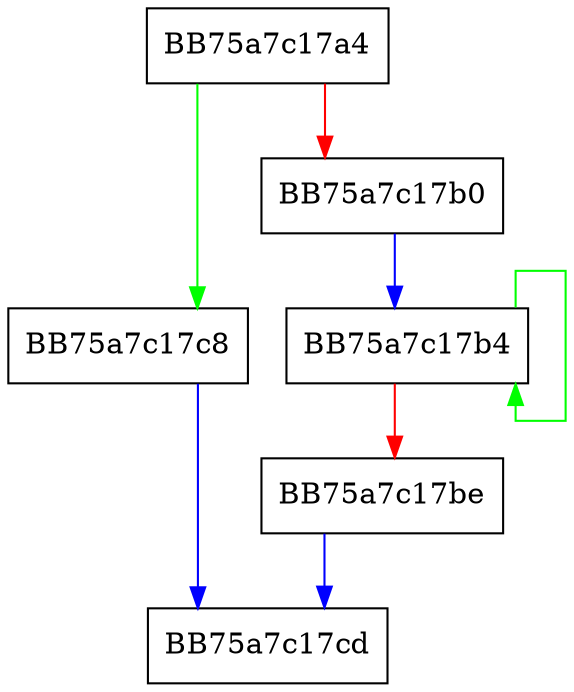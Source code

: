 digraph WPP_SF_SLl {
  node [shape="box"];
  graph [splines=ortho];
  BB75a7c17a4 -> BB75a7c17c8 [color="green"];
  BB75a7c17a4 -> BB75a7c17b0 [color="red"];
  BB75a7c17b0 -> BB75a7c17b4 [color="blue"];
  BB75a7c17b4 -> BB75a7c17b4 [color="green"];
  BB75a7c17b4 -> BB75a7c17be [color="red"];
  BB75a7c17be -> BB75a7c17cd [color="blue"];
  BB75a7c17c8 -> BB75a7c17cd [color="blue"];
}